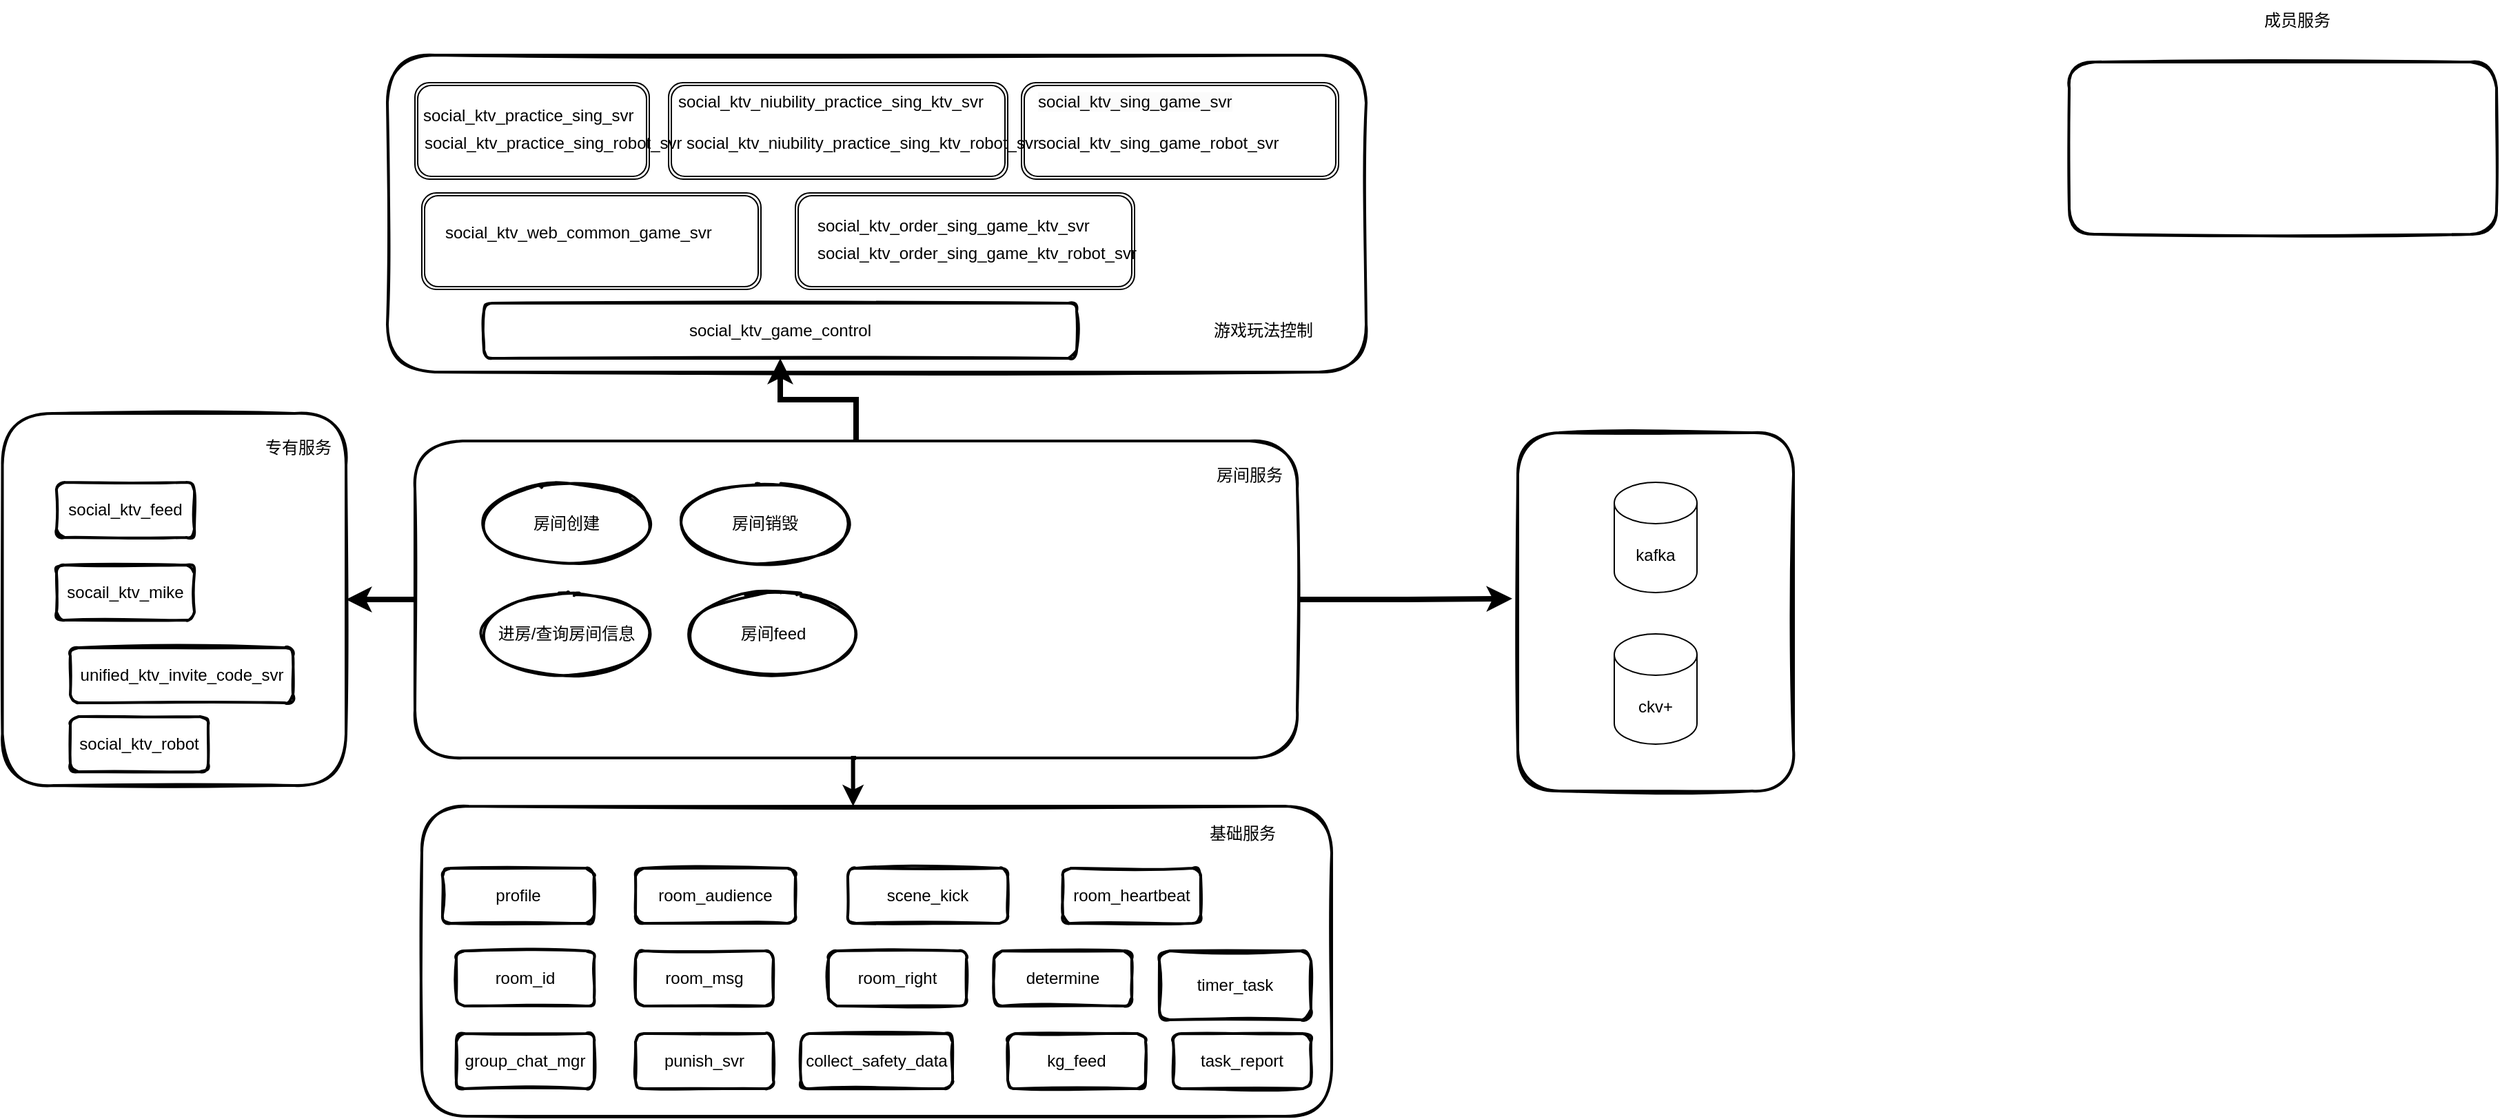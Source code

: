 <mxfile version="21.0.8" type="github">
  <diagram name="第 1 页" id="wgCmpDbRalQ_p56tejf1">
    <mxGraphModel dx="2568" dy="2061" grid="1" gridSize="10" guides="1" tooltips="1" connect="1" arrows="1" fold="1" page="1" pageScale="1" pageWidth="827" pageHeight="1169" math="0" shadow="0">
      <root>
        <mxCell id="0" />
        <mxCell id="1" parent="0" />
        <mxCell id="2Q6_s-Yt0mzRYi0WG486-48" value="" style="shape=ext;double=1;rounded=1;whiteSpace=wrap;html=1;" parent="1" vertex="1">
          <mxGeometry x="105" y="70" width="246" height="70" as="geometry" />
        </mxCell>
        <mxCell id="2Q6_s-Yt0mzRYi0WG486-49" value="" style="shape=ext;double=1;rounded=1;whiteSpace=wrap;html=1;" parent="1" vertex="1">
          <mxGeometry x="376" y="70" width="246" height="70" as="geometry" />
        </mxCell>
        <mxCell id="2Q6_s-Yt0mzRYi0WG486-30" value="" style="rounded=1;whiteSpace=wrap;html=1;strokeWidth=2;fillWeight=4;hachureGap=8;hachureAngle=45;fillColor=none;sketch=1;" parent="1" vertex="1">
          <mxGeometry x="-199.25" y="230" width="249.25" height="270" as="geometry" />
        </mxCell>
        <mxCell id="2Q6_s-Yt0mzRYi0WG486-52" style="edgeStyle=orthogonalEdgeStyle;rounded=0;orthogonalLoop=1;jettySize=auto;html=1;exitX=0;exitY=0.5;exitDx=0;exitDy=0;entryX=1;entryY=0.5;entryDx=0;entryDy=0;strokeWidth=4;" parent="1" source="2Q6_s-Yt0mzRYi0WG486-2" target="2Q6_s-Yt0mzRYi0WG486-30" edge="1">
          <mxGeometry relative="1" as="geometry" />
        </mxCell>
        <mxCell id="2Q6_s-Yt0mzRYi0WG486-53" style="edgeStyle=orthogonalEdgeStyle;rounded=0;orthogonalLoop=1;jettySize=auto;html=1;exitX=0.5;exitY=0;exitDx=0;exitDy=0;strokeWidth=4;" parent="1" source="2Q6_s-Yt0mzRYi0WG486-2" target="2Q6_s-Yt0mzRYi0WG486-6" edge="1">
          <mxGeometry relative="1" as="geometry" />
        </mxCell>
        <mxCell id="2Q6_s-Yt0mzRYi0WG486-54" style="edgeStyle=orthogonalEdgeStyle;rounded=0;orthogonalLoop=1;jettySize=auto;html=1;exitX=0.5;exitY=1;exitDx=0;exitDy=0;entryX=0.474;entryY=0;entryDx=0;entryDy=0;entryPerimeter=0;strokeWidth=3;" parent="1" source="2Q6_s-Yt0mzRYi0WG486-2" target="2Q6_s-Yt0mzRYi0WG486-20" edge="1">
          <mxGeometry relative="1" as="geometry" />
        </mxCell>
        <mxCell id="oDmb_GT2MCGHIMay-ZiW-6" style="edgeStyle=orthogonalEdgeStyle;rounded=0;orthogonalLoop=1;jettySize=auto;html=1;exitX=1;exitY=0.5;exitDx=0;exitDy=0;entryX=-0.02;entryY=0.463;entryDx=0;entryDy=0;entryPerimeter=0;strokeWidth=4;" edge="1" parent="1" source="2Q6_s-Yt0mzRYi0WG486-2" target="oDmb_GT2MCGHIMay-ZiW-3">
          <mxGeometry relative="1" as="geometry" />
        </mxCell>
        <mxCell id="2Q6_s-Yt0mzRYi0WG486-2" value="" style="rounded=1;whiteSpace=wrap;html=1;strokeWidth=2;fillWeight=4;hachureGap=8;hachureAngle=45;fillColor=none;sketch=1;" parent="1" vertex="1">
          <mxGeometry x="100" y="250" width="640" height="230" as="geometry" />
        </mxCell>
        <mxCell id="2Q6_s-Yt0mzRYi0WG486-20" value="" style="rounded=1;whiteSpace=wrap;html=1;strokeWidth=2;fillWeight=4;hachureGap=8;hachureAngle=45;fillColor=none;sketch=1;" parent="1" vertex="1">
          <mxGeometry x="105" y="515" width="660" height="225" as="geometry" />
        </mxCell>
        <mxCell id="2Q6_s-Yt0mzRYi0WG486-3" value="" style="rounded=1;whiteSpace=wrap;html=1;strokeWidth=2;fillWeight=4;hachureGap=8;hachureAngle=45;fillColor=none;sketch=1;" parent="1" vertex="1">
          <mxGeometry x="80" y="-30" width="710" height="230" as="geometry" />
        </mxCell>
        <mxCell id="2Q6_s-Yt0mzRYi0WG486-4" value="游戏玩法控制" style="text;html=1;align=center;verticalAlign=middle;resizable=0;points=[];autosize=1;strokeColor=none;fillColor=none;" parent="1" vertex="1">
          <mxGeometry x="665" y="155" width="100" height="30" as="geometry" />
        </mxCell>
        <mxCell id="2Q6_s-Yt0mzRYi0WG486-5" value="房间服务" style="text;html=1;align=center;verticalAlign=middle;resizable=0;points=[];autosize=1;strokeColor=none;fillColor=none;" parent="1" vertex="1">
          <mxGeometry x="670" y="260" width="70" height="30" as="geometry" />
        </mxCell>
        <mxCell id="2Q6_s-Yt0mzRYi0WG486-6" value="social_ktv_game_control" style="rounded=1;whiteSpace=wrap;html=1;strokeWidth=2;fillWeight=4;hachureGap=8;hachureAngle=45;fillColor=none;sketch=1;" parent="1" vertex="1">
          <mxGeometry x="150" y="150" width="430" height="40" as="geometry" />
        </mxCell>
        <mxCell id="2Q6_s-Yt0mzRYi0WG486-7" value="profile" style="rounded=1;whiteSpace=wrap;html=1;strokeWidth=2;fillWeight=4;hachureGap=8;hachureAngle=45;fillColor=none;sketch=1;" parent="1" vertex="1">
          <mxGeometry x="120" y="560" width="110" height="40" as="geometry" />
        </mxCell>
        <mxCell id="2Q6_s-Yt0mzRYi0WG486-8" value="room_audience" style="rounded=1;whiteSpace=wrap;html=1;strokeWidth=2;fillWeight=4;hachureGap=8;hachureAngle=45;fillColor=none;sketch=1;" parent="1" vertex="1">
          <mxGeometry x="260" y="560" width="116" height="40" as="geometry" />
        </mxCell>
        <mxCell id="2Q6_s-Yt0mzRYi0WG486-9" value="scene_kick" style="rounded=1;whiteSpace=wrap;html=1;strokeWidth=2;fillWeight=4;hachureGap=8;hachureAngle=45;fillColor=none;sketch=1;" parent="1" vertex="1">
          <mxGeometry x="414" y="560" width="116" height="40" as="geometry" />
        </mxCell>
        <mxCell id="2Q6_s-Yt0mzRYi0WG486-11" value="room_heartbeat" style="rounded=1;whiteSpace=wrap;html=1;strokeWidth=2;fillWeight=4;hachureGap=8;hachureAngle=45;fillColor=none;sketch=1;" parent="1" vertex="1">
          <mxGeometry x="570" y="560" width="100" height="40" as="geometry" />
        </mxCell>
        <mxCell id="2Q6_s-Yt0mzRYi0WG486-12" value="room_msg" style="rounded=1;whiteSpace=wrap;html=1;strokeWidth=2;fillWeight=4;hachureGap=8;hachureAngle=45;fillColor=none;sketch=1;" parent="1" vertex="1">
          <mxGeometry x="260" y="620" width="100" height="40" as="geometry" />
        </mxCell>
        <mxCell id="2Q6_s-Yt0mzRYi0WG486-13" value="socail_ktv_mike" style="rounded=1;whiteSpace=wrap;html=1;strokeWidth=2;fillWeight=4;hachureGap=8;hachureAngle=45;fillColor=none;sketch=1;" parent="1" vertex="1">
          <mxGeometry x="-160" y="340" width="100" height="40" as="geometry" />
        </mxCell>
        <mxCell id="2Q6_s-Yt0mzRYi0WG486-14" value="room_id" style="rounded=1;whiteSpace=wrap;html=1;strokeWidth=2;fillWeight=4;hachureGap=8;hachureAngle=45;fillColor=none;sketch=1;" parent="1" vertex="1">
          <mxGeometry x="130" y="620" width="100" height="40" as="geometry" />
        </mxCell>
        <mxCell id="2Q6_s-Yt0mzRYi0WG486-15" value="collect_safety_data" style="rounded=1;whiteSpace=wrap;html=1;strokeWidth=2;fillWeight=4;hachureGap=8;hachureAngle=45;fillColor=none;sketch=1;" parent="1" vertex="1">
          <mxGeometry x="380" y="680" width="110" height="40" as="geometry" />
        </mxCell>
        <mxCell id="2Q6_s-Yt0mzRYi0WG486-16" value="timer_task" style="rounded=1;whiteSpace=wrap;html=1;strokeWidth=2;fillWeight=4;hachureGap=8;hachureAngle=45;fillColor=none;sketch=1;" parent="1" vertex="1">
          <mxGeometry x="640" y="620" width="110" height="50" as="geometry" />
        </mxCell>
        <mxCell id="2Q6_s-Yt0mzRYi0WG486-17" value="determine" style="rounded=1;whiteSpace=wrap;html=1;strokeWidth=2;fillWeight=4;hachureGap=8;hachureAngle=45;fillColor=none;sketch=1;" parent="1" vertex="1">
          <mxGeometry x="520" y="620" width="100" height="40" as="geometry" />
        </mxCell>
        <mxCell id="2Q6_s-Yt0mzRYi0WG486-18" value="group_chat_mgr" style="rounded=1;whiteSpace=wrap;html=1;strokeWidth=2;fillWeight=4;hachureGap=8;hachureAngle=45;fillColor=none;sketch=1;" parent="1" vertex="1">
          <mxGeometry x="130" y="680" width="100" height="40" as="geometry" />
        </mxCell>
        <mxCell id="2Q6_s-Yt0mzRYi0WG486-19" value="unified_ktv_invite_code_svr" style="rounded=1;whiteSpace=wrap;html=1;strokeWidth=2;fillWeight=4;hachureGap=8;hachureAngle=45;fillColor=none;sketch=1;" parent="1" vertex="1">
          <mxGeometry x="-150" y="400" width="161.5" height="40" as="geometry" />
        </mxCell>
        <mxCell id="2Q6_s-Yt0mzRYi0WG486-21" value="room_right" style="rounded=1;whiteSpace=wrap;html=1;strokeWidth=2;fillWeight=4;hachureGap=8;hachureAngle=45;fillColor=none;sketch=1;" parent="1" vertex="1">
          <mxGeometry x="400" y="620" width="100" height="40" as="geometry" />
        </mxCell>
        <mxCell id="2Q6_s-Yt0mzRYi0WG486-22" value="kg_feed" style="rounded=1;whiteSpace=wrap;html=1;strokeWidth=2;fillWeight=4;hachureGap=8;hachureAngle=45;fillColor=none;sketch=1;" parent="1" vertex="1">
          <mxGeometry x="530" y="680" width="100" height="40" as="geometry" />
        </mxCell>
        <mxCell id="2Q6_s-Yt0mzRYi0WG486-23" value="social_ktv_feed" style="rounded=1;whiteSpace=wrap;html=1;strokeWidth=2;fillWeight=4;hachureGap=8;hachureAngle=45;fillColor=none;sketch=1;" parent="1" vertex="1">
          <mxGeometry x="-160" y="280" width="100" height="40" as="geometry" />
        </mxCell>
        <mxCell id="2Q6_s-Yt0mzRYi0WG486-24" value="punish_svr" style="rounded=1;whiteSpace=wrap;html=1;strokeWidth=2;fillWeight=4;hachureGap=8;hachureAngle=45;fillColor=none;sketch=1;" parent="1" vertex="1">
          <mxGeometry x="260" y="680" width="100" height="40" as="geometry" />
        </mxCell>
        <mxCell id="2Q6_s-Yt0mzRYi0WG486-25" value="social_ktv_robot" style="rounded=1;whiteSpace=wrap;html=1;strokeWidth=2;fillWeight=4;hachureGap=8;hachureAngle=45;fillColor=none;sketch=1;" parent="1" vertex="1">
          <mxGeometry x="-150" y="450" width="100" height="40" as="geometry" />
        </mxCell>
        <mxCell id="2Q6_s-Yt0mzRYi0WG486-28" value="task_report" style="rounded=1;whiteSpace=wrap;html=1;strokeWidth=2;fillWeight=4;hachureGap=8;hachureAngle=45;fillColor=none;sketch=1;" parent="1" vertex="1">
          <mxGeometry x="650" y="680" width="100" height="40" as="geometry" />
        </mxCell>
        <mxCell id="2Q6_s-Yt0mzRYi0WG486-29" value="基础服务" style="text;html=1;align=center;verticalAlign=middle;resizable=0;points=[];autosize=1;strokeColor=none;fillColor=none;" parent="1" vertex="1">
          <mxGeometry x="665" y="520" width="70" height="30" as="geometry" />
        </mxCell>
        <mxCell id="2Q6_s-Yt0mzRYi0WG486-31" value="专有服务" style="text;html=1;align=center;verticalAlign=middle;resizable=0;points=[];autosize=1;strokeColor=none;fillColor=none;" parent="1" vertex="1">
          <mxGeometry x="-20" y="240" width="70" height="30" as="geometry" />
        </mxCell>
        <mxCell id="2Q6_s-Yt0mzRYi0WG486-32" value="房间创建" style="ellipse;whiteSpace=wrap;html=1;strokeWidth=2;fillWeight=2;hachureGap=8;fillColor=none;fillStyle=dots;sketch=1;" parent="1" vertex="1">
          <mxGeometry x="150" y="280" width="120" height="60" as="geometry" />
        </mxCell>
        <mxCell id="2Q6_s-Yt0mzRYi0WG486-33" value="房间销毁" style="ellipse;whiteSpace=wrap;html=1;strokeWidth=2;fillWeight=2;hachureGap=8;fillColor=none;fillStyle=dots;sketch=1;" parent="1" vertex="1">
          <mxGeometry x="294" y="280" width="120" height="60" as="geometry" />
        </mxCell>
        <mxCell id="2Q6_s-Yt0mzRYi0WG486-34" value="进房/查询房间信息" style="ellipse;whiteSpace=wrap;html=1;strokeWidth=2;fillWeight=2;hachureGap=8;fillColor=none;fillStyle=dots;sketch=1;" parent="1" vertex="1">
          <mxGeometry x="150" y="360" width="120" height="60" as="geometry" />
        </mxCell>
        <mxCell id="2Q6_s-Yt0mzRYi0WG486-35" value="房间feed" style="ellipse;whiteSpace=wrap;html=1;strokeWidth=2;fillWeight=2;hachureGap=8;fillColor=none;fillStyle=dots;sketch=1;" parent="1" vertex="1">
          <mxGeometry x="300" y="360" width="120" height="60" as="geometry" />
        </mxCell>
        <mxCell id="2Q6_s-Yt0mzRYi0WG486-36" value="" style="shape=ext;double=1;rounded=1;whiteSpace=wrap;html=1;" parent="1" vertex="1">
          <mxGeometry x="100" y="-10" width="170" height="70" as="geometry" />
        </mxCell>
        <mxCell id="2Q6_s-Yt0mzRYi0WG486-37" value="" style="shape=ext;double=1;rounded=1;whiteSpace=wrap;html=1;" parent="1" vertex="1">
          <mxGeometry x="284" y="-10" width="246" height="70" as="geometry" />
        </mxCell>
        <mxCell id="2Q6_s-Yt0mzRYi0WG486-38" value="" style="shape=ext;double=1;rounded=1;whiteSpace=wrap;html=1;" parent="1" vertex="1">
          <mxGeometry x="540" y="-10" width="230" height="70" as="geometry" />
        </mxCell>
        <mxCell id="2Q6_s-Yt0mzRYi0WG486-40" value="social_ktv_sing_game_robot_svr" style="text;whiteSpace=wrap;html=1;" parent="1" vertex="1">
          <mxGeometry x="550" y="20" width="215" height="40" as="geometry" />
        </mxCell>
        <mxCell id="2Q6_s-Yt0mzRYi0WG486-41" value="&lt;meta charset=&quot;utf-8&quot;&gt;&lt;span style=&quot;color: rgb(0, 0, 0); font-family: Helvetica; font-size: 12px; font-style: normal; font-variant-ligatures: normal; font-variant-caps: normal; font-weight: 400; letter-spacing: normal; orphans: 2; text-align: center; text-indent: 0px; text-transform: none; widows: 2; word-spacing: 0px; -webkit-text-stroke-width: 0px; background-color: rgb(251, 251, 251); text-decoration-thickness: initial; text-decoration-style: initial; text-decoration-color: initial; float: none; display: inline !important;&quot;&gt;social_ktv_sing_game_svr&lt;/span&gt;" style="text;whiteSpace=wrap;html=1;" parent="1" vertex="1">
          <mxGeometry x="550" y="-10" width="150" height="30" as="geometry" />
        </mxCell>
        <mxCell id="2Q6_s-Yt0mzRYi0WG486-42" value="social_ktv_web_common_game_svr" style="text;whiteSpace=wrap;html=1;" parent="1" vertex="1">
          <mxGeometry x="120" y="85" width="190" height="30" as="geometry" />
        </mxCell>
        <mxCell id="2Q6_s-Yt0mzRYi0WG486-43" value="social_ktv_practice_sing_svr" style="text;whiteSpace=wrap;html=1;" parent="1" vertex="1">
          <mxGeometry x="104" width="190" height="40" as="geometry" />
        </mxCell>
        <mxCell id="2Q6_s-Yt0mzRYi0WG486-44" value="social_ktv_order_sing_game_ktv_svr" style="text;whiteSpace=wrap;html=1;" parent="1" vertex="1">
          <mxGeometry x="390" y="80" width="230" height="40" as="geometry" />
        </mxCell>
        <mxCell id="2Q6_s-Yt0mzRYi0WG486-46" value="social_ktv_practice_sing_robot_svr" style="text;whiteSpace=wrap;html=1;" parent="1" vertex="1">
          <mxGeometry x="105" y="20" width="190" height="40" as="geometry" />
        </mxCell>
        <mxCell id="2Q6_s-Yt0mzRYi0WG486-47" value="social_ktv_niubility_practice_sing_ktv_svr" style="text;whiteSpace=wrap;html=1;" parent="1" vertex="1">
          <mxGeometry x="289" y="-10" width="250" height="40" as="geometry" />
        </mxCell>
        <mxCell id="2Q6_s-Yt0mzRYi0WG486-50" value="social_ktv_niubility_practice_sing_ktv_robot_svr" style="text;whiteSpace=wrap;html=1;" parent="1" vertex="1">
          <mxGeometry x="295" y="20" width="250" height="40" as="geometry" />
        </mxCell>
        <mxCell id="2Q6_s-Yt0mzRYi0WG486-51" value="social_ktv_order_sing_game_ktv_robot_svr" style="text;whiteSpace=wrap;html=1;" parent="1" vertex="1">
          <mxGeometry x="390" y="100" width="230" height="40" as="geometry" />
        </mxCell>
        <mxCell id="oDmb_GT2MCGHIMay-ZiW-1" value="" style="rounded=1;whiteSpace=wrap;html=1;strokeWidth=2;fillWeight=4;hachureGap=8;hachureAngle=45;fillColor=none;sketch=1;" vertex="1" parent="1">
          <mxGeometry x="1300" y="-25" width="310" height="125" as="geometry" />
        </mxCell>
        <mxCell id="oDmb_GT2MCGHIMay-ZiW-2" value="成员服务" style="text;html=1;align=center;verticalAlign=middle;resizable=0;points=[];autosize=1;strokeColor=none;fillColor=none;" vertex="1" parent="1">
          <mxGeometry x="1430" y="-70" width="70" height="30" as="geometry" />
        </mxCell>
        <mxCell id="oDmb_GT2MCGHIMay-ZiW-3" value="" style="rounded=1;whiteSpace=wrap;html=1;strokeWidth=2;fillWeight=4;hachureGap=8;hachureAngle=45;fillColor=none;sketch=1;" vertex="1" parent="1">
          <mxGeometry x="900" y="244" width="200" height="260" as="geometry" />
        </mxCell>
        <mxCell id="oDmb_GT2MCGHIMay-ZiW-4" value="kafka" style="shape=cylinder3;whiteSpace=wrap;html=1;boundedLbl=1;backgroundOutline=1;size=15;" vertex="1" parent="1">
          <mxGeometry x="970" y="280" width="60" height="80" as="geometry" />
        </mxCell>
        <mxCell id="oDmb_GT2MCGHIMay-ZiW-5" value="ckv+" style="shape=cylinder3;whiteSpace=wrap;html=1;boundedLbl=1;backgroundOutline=1;size=15;" vertex="1" parent="1">
          <mxGeometry x="970" y="390" width="60" height="80" as="geometry" />
        </mxCell>
      </root>
    </mxGraphModel>
  </diagram>
</mxfile>
